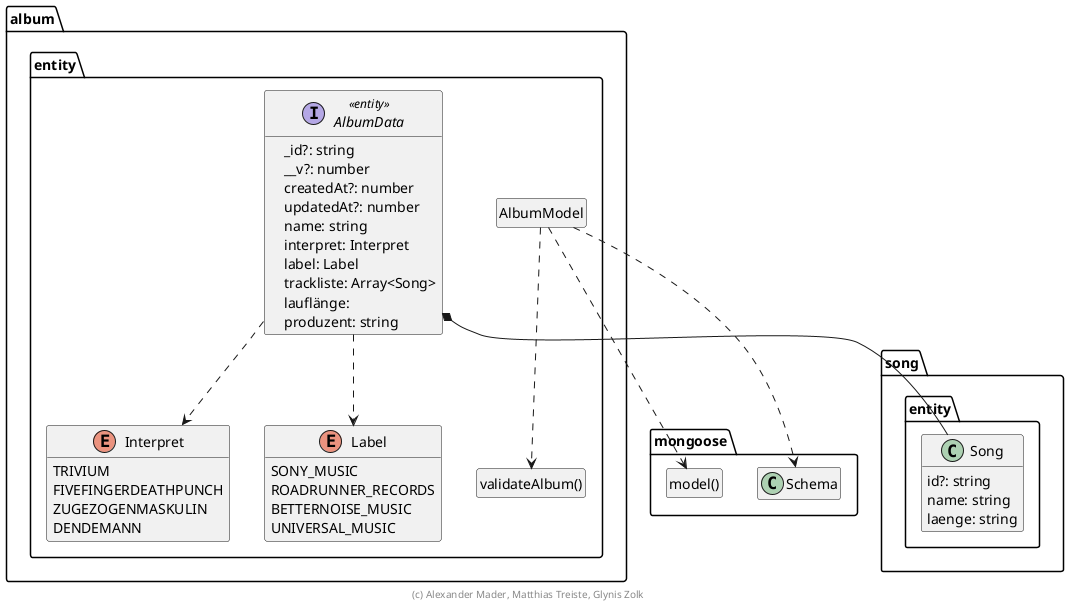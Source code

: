 @startuml Anwendungskern

!pragma useNewPackage
skinparam classAttributeIconSize 2
skinparam componentStyle uml2

package mongoose {
  class Schema

  class "model()" as model
  hide model circle
}
package song.entity {
  class "Song" as Song {
    id?: string
    name: string
    laenge: string
  }
}

package album.entity {
  class "validateAlbum()" as validateAlbum
  hide validateAlbum circle

  class AlbumModel
  hide AlbumModel circle

  AlbumModel ..> Schema
  AlbumModel ..> model
  AlbumModel ..> validateAlbum

  AlbumData ..> Interpret
  AlbumData ..> Label
  AlbumData *-- Song

  enum Interpret {
    TRIVIUM
    FIVEFINGERDEATHPUNCH
	  ZUGEZOGENMASKULIN
  	DENDEMANN
  }

  enum Label {
    SONY_MUSIC
    ROADRUNNER_RECORDS
	  BETTERNOISE_MUSIC
	  UNIVERSAL_MUSIC
  }

  interface AlbumData <<entity>> {
    + _id?: string
    + __v?: number
    + createdAt?: number
    + updatedAt?: number
    + name: string
    + interpret: Interpret
    + label: Label
    + trackliste: Array<Song>
    + lauflänge: 
    + produzent: string
  }
}

hide empty members

footer (c) Alexander Mader, Matthias Treiste, Glynis Zolk

@enduml